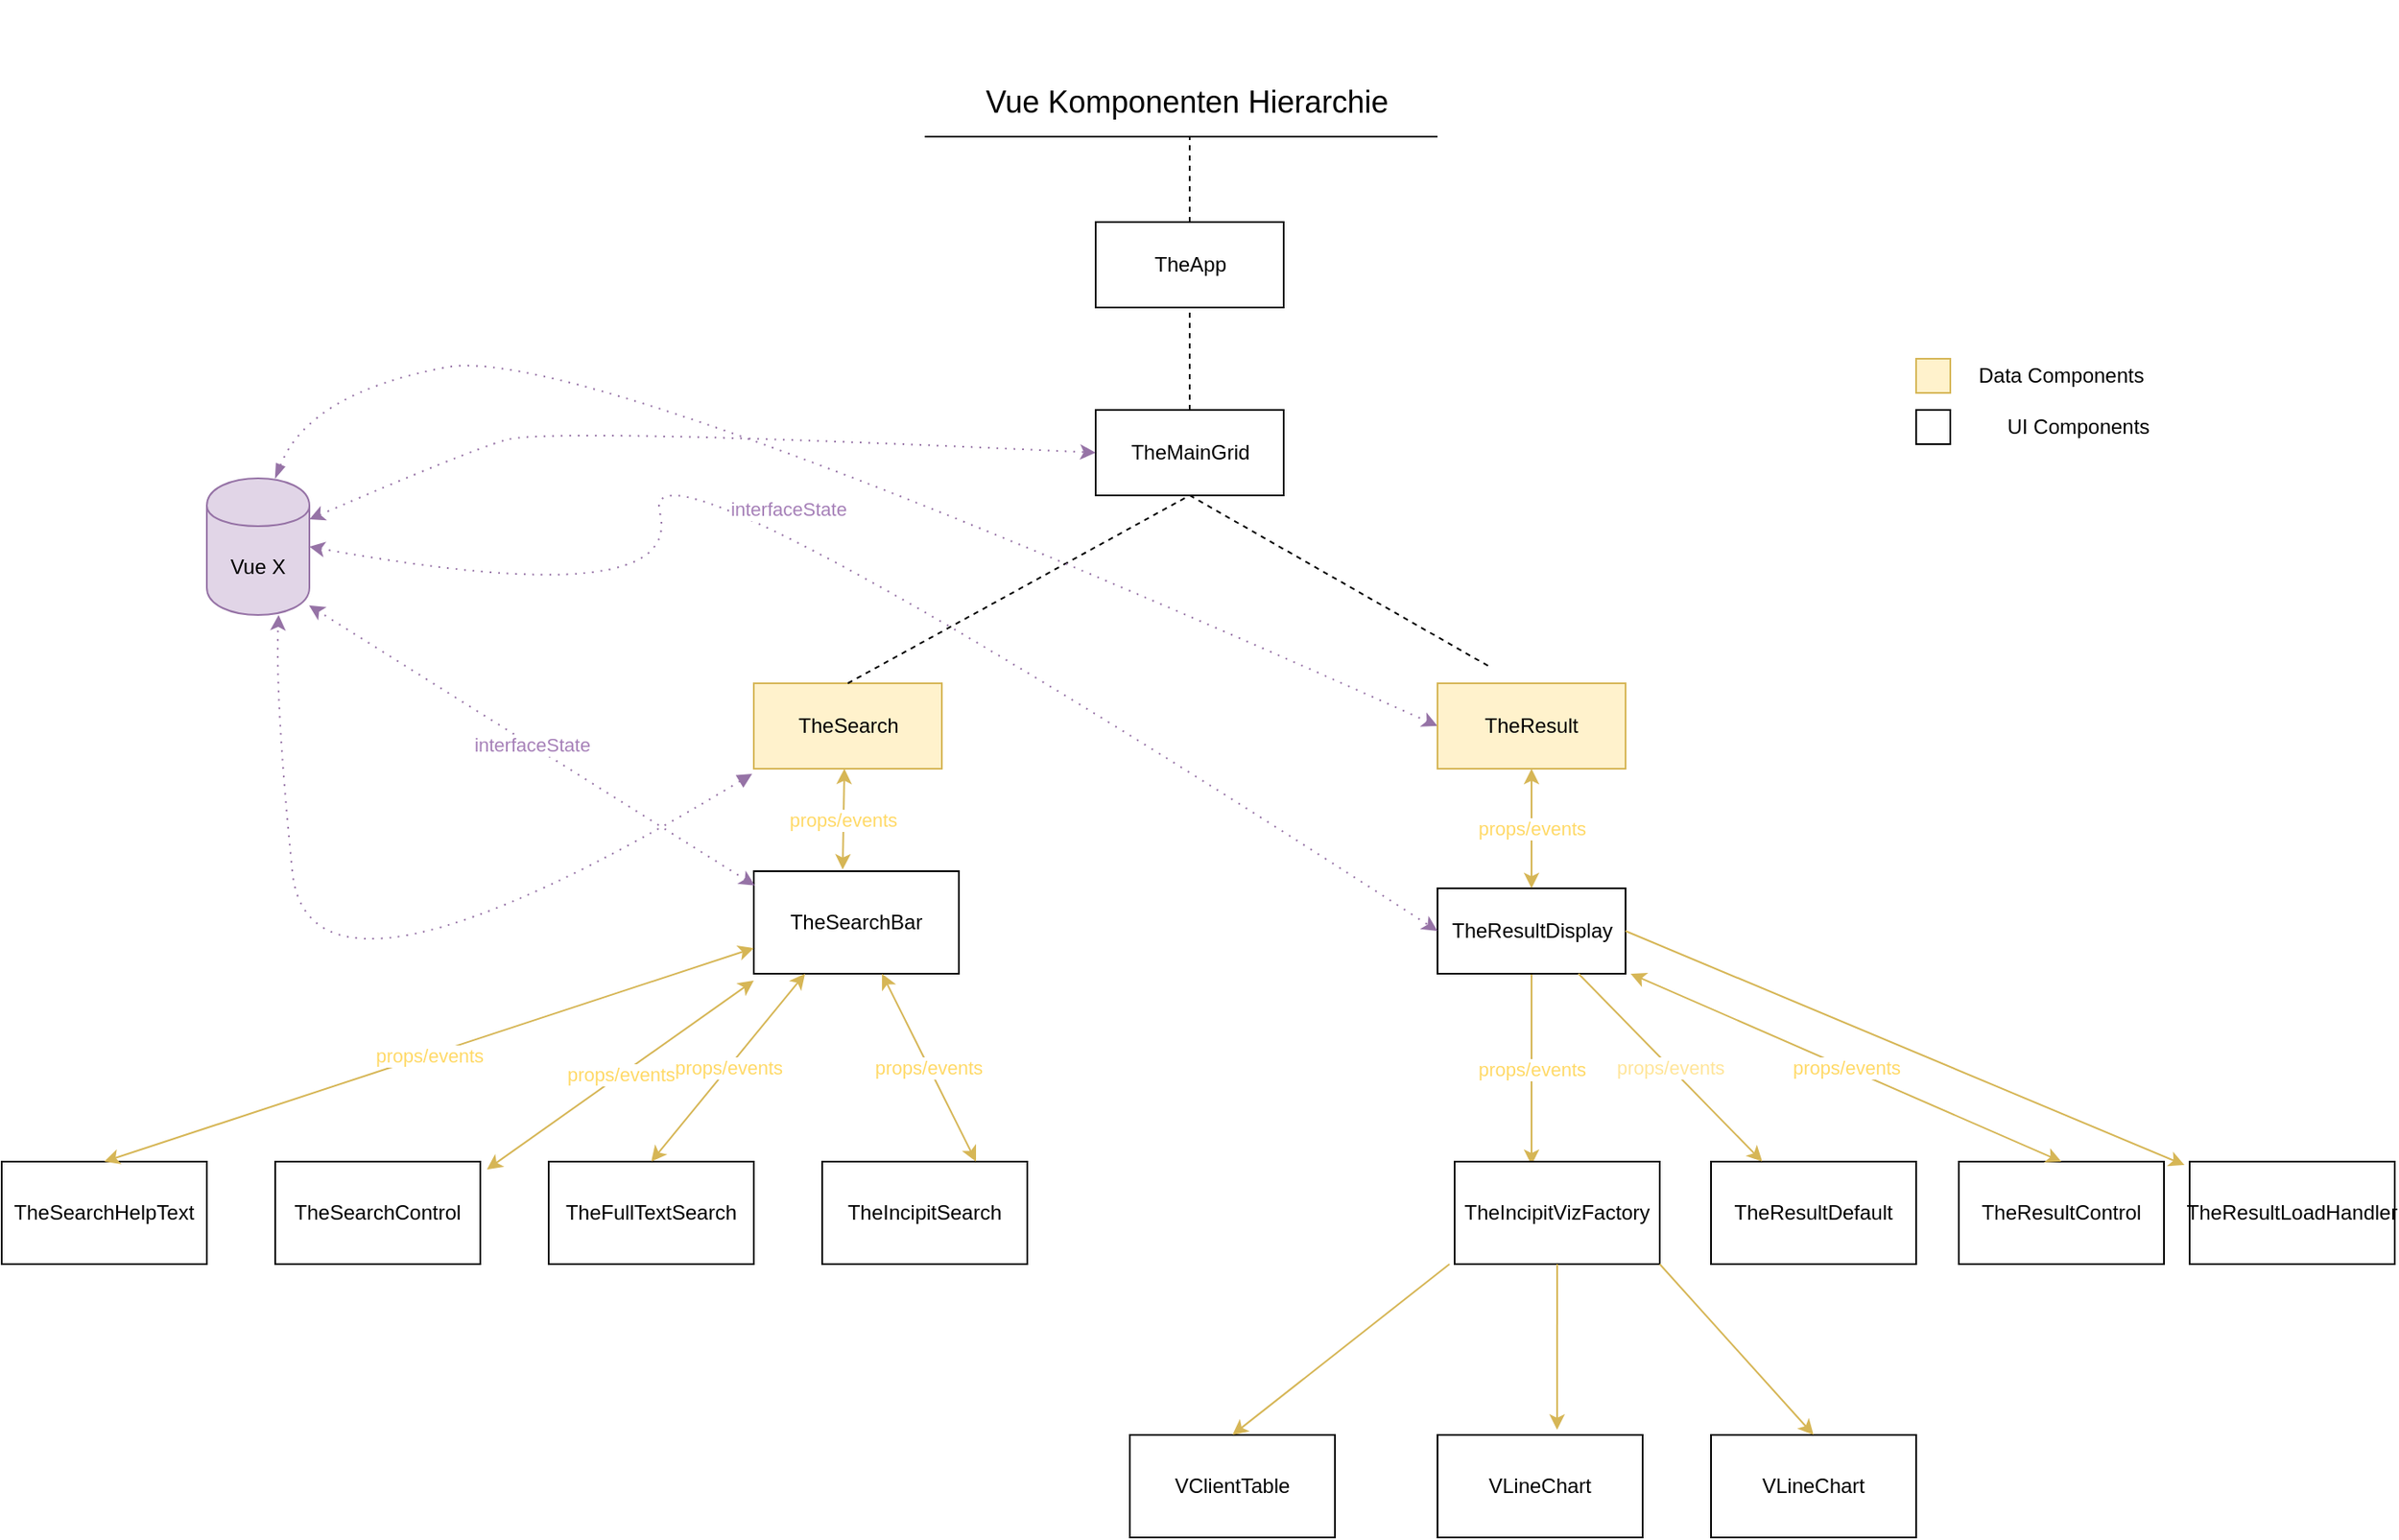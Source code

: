 <mxfile version="10.6.7" type="github"><diagram id="dLAV3u1DxBeXPCVl0nV9" name="Page-1"><mxGraphModel dx="2221" dy="764" grid="1" gridSize="10" guides="1" tooltips="1" connect="1" arrows="1" fold="1" page="1" pageScale="1" pageWidth="827" pageHeight="1169" math="0" shadow="0"><root><mxCell id="0"/><mxCell id="1" parent="0"/><mxCell id="2kn6EYwFno-gvJtxd_rI-1" value="TheApp" style="html=1;" parent="1" vertex="1"><mxGeometry x="360" y="130" width="110" height="50" as="geometry"/></mxCell><mxCell id="2kn6EYwFno-gvJtxd_rI-2" value="TheMainGrid" style="html=1;" parent="1" vertex="1"><mxGeometry x="360" y="240" width="110" height="50" as="geometry"/></mxCell><mxCell id="5onjFG4D0vYxsdATOivm-2" value="&lt;font color=&quot;#ffd966&quot;&gt;props/events&lt;/font&gt;" style="edgeStyle=orthogonalEdgeStyle;rounded=0;orthogonalLoop=1;jettySize=auto;html=1;entryX=0.375;entryY=0.033;entryDx=0;entryDy=0;entryPerimeter=0;fillColor=#fff2cc;strokeColor=#d6b656;" edge="1" parent="1" source="2kn6EYwFno-gvJtxd_rI-3" target="5onjFG4D0vYxsdATOivm-1"><mxGeometry relative="1" as="geometry"/></mxCell><mxCell id="2kn6EYwFno-gvJtxd_rI-3" value="TheResultDisplay" style="html=1;" parent="1" vertex="1"><mxGeometry x="560" y="520" width="110" height="50" as="geometry"/></mxCell><mxCell id="2kn6EYwFno-gvJtxd_rI-4" value="TheSearch" style="html=1;fillColor=#fff2cc;strokeColor=#d6b656;" parent="1" vertex="1"><mxGeometry x="160" y="400" width="110" height="50" as="geometry"/></mxCell><mxCell id="2kn6EYwFno-gvJtxd_rI-6" value="" style="endArrow=none;dashed=1;html=1;exitX=0.5;exitY=0;exitDx=0;exitDy=0;entryX=0.5;entryY=1;entryDx=0;entryDy=0;" parent="1" source="2kn6EYwFno-gvJtxd_rI-2" target="2kn6EYwFno-gvJtxd_rI-1" edge="1"><mxGeometry width="50" height="50" relative="1" as="geometry"><mxPoint x="390" y="180" as="sourcePoint"/><mxPoint x="440" y="130" as="targetPoint"/></mxGeometry></mxCell><mxCell id="2kn6EYwFno-gvJtxd_rI-7" value="" style="endArrow=none;dashed=1;html=1;exitX=0.5;exitY=0;exitDx=0;exitDy=0;" parent="1" source="2kn6EYwFno-gvJtxd_rI-4" edge="1"><mxGeometry width="50" height="50" relative="1" as="geometry"><mxPoint x="290" y="390" as="sourcePoint"/><mxPoint x="415" y="290" as="targetPoint"/></mxGeometry></mxCell><mxCell id="2kn6EYwFno-gvJtxd_rI-8" value="" style="endArrow=none;dashed=1;html=1;" parent="1" edge="1"><mxGeometry width="50" height="50" relative="1" as="geometry"><mxPoint x="415" y="290" as="sourcePoint"/><mxPoint x="590" y="390" as="targetPoint"/></mxGeometry></mxCell><mxCell id="wd3Ucy-QLRadK-7-RO0Y-3" value="TheSearchControl" style="rounded=0;whiteSpace=wrap;html=1;" parent="1" vertex="1"><mxGeometry x="-120" y="680" width="120" height="60" as="geometry"/></mxCell><mxCell id="wd3Ucy-QLRadK-7-RO0Y-4" value="TheFullTextSearch" style="rounded=0;whiteSpace=wrap;html=1;" parent="1" vertex="1"><mxGeometry x="40" y="680" width="120" height="60" as="geometry"/></mxCell><mxCell id="wd3Ucy-QLRadK-7-RO0Y-6" value="TheIncipitSearch" style="rounded=0;whiteSpace=wrap;html=1;" parent="1" vertex="1"><mxGeometry x="200" y="680" width="120" height="60" as="geometry"/></mxCell><mxCell id="wd3Ucy-QLRadK-7-RO0Y-20" value="&lt;font style=&quot;font-size: 18px&quot;&gt;Vue Komponenten Hierarchie&lt;/font&gt;" style="text;html=1;strokeColor=none;fillColor=none;align=center;verticalAlign=middle;whiteSpace=wrap;rounded=0;" parent="1" vertex="1"><mxGeometry x="275.5" width="275" height="120" as="geometry"/></mxCell><mxCell id="wd3Ucy-QLRadK-7-RO0Y-21" value="Vue X" style="shape=cylinder;whiteSpace=wrap;html=1;boundedLbl=1;backgroundOutline=1;fillColor=#e1d5e7;strokeColor=#9673a6;" parent="1" vertex="1"><mxGeometry x="-160" y="280" width="60" height="80" as="geometry"/></mxCell><mxCell id="wd3Ucy-QLRadK-7-RO0Y-22" value="" style="curved=1;endArrow=classic;html=1;exitX=-0.009;exitY=1.06;exitDx=0;exitDy=0;entryX=0.7;entryY=1;entryDx=0;entryDy=0;entryPerimeter=0;fillColor=#e1d5e7;strokeColor=#9673a6;dashed=1;dashPattern=1 4;startArrow=block;startFill=1;exitPerimeter=0;" parent="1" source="2kn6EYwFno-gvJtxd_rI-4" target="wd3Ucy-QLRadK-7-RO0Y-21" edge="1"><mxGeometry width="50" height="50" relative="1" as="geometry"><mxPoint x="-80" y="410" as="sourcePoint"/><mxPoint x="-30" y="360" as="targetPoint"/><Array as="points"><mxPoint x="-100" y="610"/><mxPoint x="-120" y="410"/></Array></mxGeometry></mxCell><mxCell id="wd3Ucy-QLRadK-7-RO0Y-23" value="" style="curved=1;endArrow=classic;html=1;exitX=0.667;exitY=0;exitDx=0;exitDy=0;exitPerimeter=0;entryX=0;entryY=0.5;entryDx=0;entryDy=0;fillColor=#e1d5e7;strokeColor=#9673a6;dashed=1;dashPattern=1 4;startArrow=blockThin;startFill=1;" parent="1" source="wd3Ucy-QLRadK-7-RO0Y-21" target="SJpj9E-p1S7M4p7HATKc-5" edge="1"><mxGeometry width="50" height="50" relative="1" as="geometry"><mxPoint x="-50" y="210" as="sourcePoint"/><mxPoint y="160" as="targetPoint"/><Array as="points"><mxPoint x="-100" y="230"/><mxPoint x="60" y="200"/></Array></mxGeometry></mxCell><mxCell id="3z7iXlVNsNZ45GUsWVkv-4" value="TheSearchBar" style="rounded=0;whiteSpace=wrap;html=1;" parent="1" vertex="1"><mxGeometry x="160" y="510" width="120" height="60" as="geometry"/></mxCell><mxCell id="3z7iXlVNsNZ45GUsWVkv-6" value="" style="rounded=0;whiteSpace=wrap;html=1;fillColor=#fff2cc;strokeColor=#d6b656;" parent="1" vertex="1"><mxGeometry x="840" y="210" width="20" height="20" as="geometry"/></mxCell><mxCell id="3z7iXlVNsNZ45GUsWVkv-7" value="Data Components" style="text;html=1;strokeColor=none;fillColor=none;align=center;verticalAlign=middle;whiteSpace=wrap;rounded=0;" parent="1" vertex="1"><mxGeometry x="860" y="210" width="130" height="20" as="geometry"/></mxCell><mxCell id="3z7iXlVNsNZ45GUsWVkv-8" value="" style="rounded=0;whiteSpace=wrap;html=1;fillColor=#FFFFFF;gradientColor=none;" parent="1" vertex="1"><mxGeometry x="840" y="240" width="20" height="20" as="geometry"/></mxCell><mxCell id="3z7iXlVNsNZ45GUsWVkv-9" value="UI Components" style="text;html=1;strokeColor=none;fillColor=none;align=center;verticalAlign=middle;whiteSpace=wrap;rounded=0;" parent="1" vertex="1"><mxGeometry x="880" y="240" width="110" height="20" as="geometry"/></mxCell><mxCell id="3z7iXlVNsNZ45GUsWVkv-11" value="props/events" style="endArrow=classic;startArrow=classic;html=1;exitX=0.575;exitY=-0.017;exitDx=0;exitDy=0;exitPerimeter=0;entryX=0.636;entryY=1;entryDx=0;entryDy=0;fillColor=#fff2cc;strokeColor=#d6b656;entryPerimeter=0;fontColor=#FFD966;" parent="1" edge="1"><mxGeometry width="50" height="50" relative="1" as="geometry"><mxPoint x="212" y="509" as="sourcePoint"/><mxPoint x="213" y="450" as="targetPoint"/></mxGeometry></mxCell><mxCell id="3z7iXlVNsNZ45GUsWVkv-12" value="props/events" style="endArrow=classic;startArrow=classic;html=1;entryX=0.25;entryY=1;entryDx=0;entryDy=0;fillColor=#fff2cc;strokeColor=#d6b656;fontColor=#FFD966;exitX=0.5;exitY=0;exitDx=0;exitDy=0;" parent="1" source="wd3Ucy-QLRadK-7-RO0Y-4" target="3z7iXlVNsNZ45GUsWVkv-4" edge="1"><mxGeometry width="50" height="50" relative="1" as="geometry"><mxPoint x="80" y="670" as="sourcePoint"/><mxPoint x="140" y="590" as="targetPoint"/></mxGeometry></mxCell><mxCell id="3z7iXlVNsNZ45GUsWVkv-13" value="props/events" style="endArrow=classic;startArrow=classic;html=1;exitX=0.75;exitY=0;exitDx=0;exitDy=0;fillColor=#fff2cc;strokeColor=#d6b656;fontColor=#FFD966;" parent="1" source="wd3Ucy-QLRadK-7-RO0Y-6" target="3z7iXlVNsNZ45GUsWVkv-4" edge="1"><mxGeometry width="50" height="50" relative="1" as="geometry"><mxPoint x="270" y="630" as="sourcePoint"/><mxPoint x="320" y="580" as="targetPoint"/></mxGeometry></mxCell><mxCell id="3z7iXlVNsNZ45GUsWVkv-14" value="props/events" style="endArrow=classic;startArrow=classic;html=1;entryX=1.032;entryY=0.077;entryDx=0;entryDy=0;fillColor=#fff2cc;strokeColor=#d6b656;fontColor=#FFD966;entryPerimeter=0;" parent="1" target="wd3Ucy-QLRadK-7-RO0Y-3" edge="1"><mxGeometry width="50" height="50" relative="1" as="geometry"><mxPoint x="160" y="574" as="sourcePoint"/><mxPoint x="80" y="530" as="targetPoint"/></mxGeometry></mxCell><mxCell id="3z7iXlVNsNZ45GUsWVkv-15" value="TheResultControl" style="rounded=0;whiteSpace=wrap;html=1;fillColor=#FFFFFF;gradientColor=none;" parent="1" vertex="1"><mxGeometry x="865" y="680" width="120" height="60" as="geometry"/></mxCell><mxCell id="3z7iXlVNsNZ45GUsWVkv-17" value="props/events" style="endArrow=classic;startArrow=classic;html=1;exitX=1.027;exitY=1;exitDx=0;exitDy=0;fillColor=#fff2cc;strokeColor=#d6b656;entryX=0.5;entryY=0;entryDx=0;entryDy=0;fontColor=#FFD966;exitPerimeter=0;" parent="1" source="2kn6EYwFno-gvJtxd_rI-3" target="3z7iXlVNsNZ45GUsWVkv-15" edge="1"><mxGeometry width="50" height="50" relative="1" as="geometry"><mxPoint x="740" y="500" as="sourcePoint"/><mxPoint x="790" y="450" as="targetPoint"/></mxGeometry></mxCell><mxCell id="3z7iXlVNsNZ45GUsWVkv-25" value="" style="endArrow=none;html=1;" parent="1" edge="1"><mxGeometry width="50" height="50" relative="1" as="geometry"><mxPoint x="260" y="80" as="sourcePoint"/><mxPoint x="560" y="80" as="targetPoint"/></mxGeometry></mxCell><mxCell id="3z7iXlVNsNZ45GUsWVkv-26" value="" style="endArrow=none;dashed=1;html=1;exitX=0.5;exitY=0;exitDx=0;exitDy=0;" parent="1" source="2kn6EYwFno-gvJtxd_rI-1" edge="1"><mxGeometry width="50" height="50" relative="1" as="geometry"><mxPoint x="210" y="250" as="sourcePoint"/><mxPoint x="415" y="80" as="targetPoint"/></mxGeometry></mxCell><mxCell id="SJpj9E-p1S7M4p7HATKc-2" value="" style="curved=1;endArrow=classic;html=1;fontColor=#FFD966;exitX=1;exitY=0.3;exitDx=0;exitDy=0;entryX=0;entryY=0.5;entryDx=0;entryDy=0;dashed=1;fillColor=#e1d5e7;strokeColor=#9673a6;startArrow=classic;startFill=1;dashPattern=1 4;" parent="1" source="wd3Ucy-QLRadK-7-RO0Y-21" target="2kn6EYwFno-gvJtxd_rI-2" edge="1"><mxGeometry width="50" height="50" relative="1" as="geometry"><mxPoint x="-20" y="350" as="sourcePoint"/><mxPoint x="30" y="300" as="targetPoint"/><Array as="points"><mxPoint x="-10" y="265"/><mxPoint x="40" y="250"/></Array></mxGeometry></mxCell><mxCell id="SJpj9E-p1S7M4p7HATKc-4" value="&lt;font color=&quot;#a680b8&quot;&gt;interfaceState&lt;/font&gt;" style="endArrow=classic;startArrow=classic;html=1;dashed=1;fontColor=#FFD966;entryX=0.997;entryY=0.93;entryDx=0;entryDy=0;entryPerimeter=0;exitX=0.005;exitY=0.14;exitDx=0;exitDy=0;exitPerimeter=0;fillColor=#e1d5e7;strokeColor=#9673a6;dashPattern=1 4;" parent="1" source="3z7iXlVNsNZ45GUsWVkv-4" target="wd3Ucy-QLRadK-7-RO0Y-21" edge="1"><mxGeometry width="50" height="50" relative="1" as="geometry"><mxPoint x="-10" y="450" as="sourcePoint"/><mxPoint x="40" y="400" as="targetPoint"/></mxGeometry></mxCell><mxCell id="SJpj9E-p1S7M4p7HATKc-5" value="&lt;font color=&quot;#000000&quot;&gt;TheResult&lt;/font&gt;" style="rounded=0;whiteSpace=wrap;html=1;fillColor=#fff2cc;strokeColor=#d6b656;" parent="1" vertex="1"><mxGeometry x="560" y="400" width="110" height="50" as="geometry"/></mxCell><mxCell id="SJpj9E-p1S7M4p7HATKc-6" value="props/events" style="endArrow=classic;startArrow=classic;html=1;fontColor=#FFD966;entryX=0.5;entryY=1;entryDx=0;entryDy=0;exitX=0.5;exitY=0;exitDx=0;exitDy=0;fillColor=#fff2cc;strokeColor=#d6b656;" parent="1" source="2kn6EYwFno-gvJtxd_rI-3" target="SJpj9E-p1S7M4p7HATKc-5" edge="1"><mxGeometry width="50" height="50" relative="1" as="geometry"><mxPoint x="600" y="520" as="sourcePoint"/><mxPoint x="650" y="470" as="targetPoint"/></mxGeometry></mxCell><mxCell id="SJpj9E-p1S7M4p7HATKc-8" value="&lt;font color=&quot;#a680b8&quot;&gt;interfaceState&lt;/font&gt;" style="curved=1;endArrow=classic;html=1;dashed=1;dashPattern=1 4;fontColor=#FFD966;exitX=1;exitY=0.5;exitDx=0;exitDy=0;entryX=0;entryY=0.5;entryDx=0;entryDy=0;fillColor=#e1d5e7;strokeColor=#9673a6;startArrow=classic;startFill=1;" parent="1" source="wd3Ucy-QLRadK-7-RO0Y-21" target="2kn6EYwFno-gvJtxd_rI-3" edge="1"><mxGeometry width="50" height="50" relative="1" as="geometry"><mxPoint x="70" y="360" as="sourcePoint"/><mxPoint x="120" y="310" as="targetPoint"/><Array as="points"><mxPoint x="120" y="360"/><mxPoint x="90" y="240"/></Array></mxGeometry></mxCell><mxCell id="SJpj9E-p1S7M4p7HATKc-9" value="&lt;font color=&quot;#000000&quot;&gt;TheSearchHelpText&lt;/font&gt;" style="rounded=0;whiteSpace=wrap;html=1;fontColor=#FFD966;" parent="1" vertex="1"><mxGeometry x="-280" y="680" width="120" height="60" as="geometry"/></mxCell><mxCell id="SJpj9E-p1S7M4p7HATKc-11" value="props/events" style="endArrow=classic;startArrow=classic;html=1;fontColor=#FFD966;entryX=0;entryY=0.75;entryDx=0;entryDy=0;exitX=0.5;exitY=0;exitDx=0;exitDy=0;fillColor=#fff2cc;strokeColor=#d6b656;" parent="1" source="SJpj9E-p1S7M4p7HATKc-9" target="3z7iXlVNsNZ45GUsWVkv-4" edge="1"><mxGeometry width="50" height="50" relative="1" as="geometry"><mxPoint x="-160" y="650" as="sourcePoint"/><mxPoint x="-110" y="600" as="targetPoint"/></mxGeometry></mxCell><mxCell id="0g8eSMCS8AvUWgJ39fuF-1" value="TheResultDefault" style="rounded=0;whiteSpace=wrap;html=1;" parent="1" vertex="1"><mxGeometry x="720" y="680" width="120" height="60" as="geometry"/></mxCell><mxCell id="0g8eSMCS8AvUWgJ39fuF-2" value="TheResultLoadHandler" style="rounded=0;whiteSpace=wrap;html=1;" parent="1" vertex="1"><mxGeometry x="1000" y="680" width="120" height="60" as="geometry"/></mxCell><mxCell id="0g8eSMCS8AvUWgJ39fuF-3" value="&lt;font color=&quot;#ffe599&quot;&gt;props/events&lt;/font&gt;" style="endArrow=classic;html=1;exitX=0.75;exitY=1;exitDx=0;exitDy=0;entryX=0.25;entryY=0;entryDx=0;entryDy=0;fillColor=#fff2cc;strokeColor=#d6b656;" parent="1" source="2kn6EYwFno-gvJtxd_rI-3" target="0g8eSMCS8AvUWgJ39fuF-1" edge="1"><mxGeometry width="50" height="50" relative="1" as="geometry"><mxPoint x="1040" y="680" as="sourcePoint"/><mxPoint x="1090" y="630" as="targetPoint"/></mxGeometry></mxCell><mxCell id="0g8eSMCS8AvUWgJ39fuF-4" value="" style="endArrow=classic;html=1;entryX=-0.025;entryY=0.033;entryDx=0;entryDy=0;entryPerimeter=0;fillColor=#fff2cc;strokeColor=#d6b656;exitX=1;exitY=0.5;exitDx=0;exitDy=0;" parent="1" target="0g8eSMCS8AvUWgJ39fuF-2" edge="1" source="2kn6EYwFno-gvJtxd_rI-3"><mxGeometry width="50" height="50" relative="1" as="geometry"><mxPoint x="650" y="569" as="sourcePoint"/><mxPoint x="1160" y="590" as="targetPoint"/></mxGeometry></mxCell><mxCell id="5onjFG4D0vYxsdATOivm-1" value="TheIncipitVizFactory" style="rounded=0;whiteSpace=wrap;html=1;" vertex="1" parent="1"><mxGeometry x="570" y="680" width="120" height="60" as="geometry"/></mxCell><mxCell id="5onjFG4D0vYxsdATOivm-3" value="VClientTable" style="rounded=0;whiteSpace=wrap;html=1;" vertex="1" parent="1"><mxGeometry x="380" y="840" width="120" height="60" as="geometry"/></mxCell><mxCell id="5onjFG4D0vYxsdATOivm-4" value="VLineChart" style="rounded=0;whiteSpace=wrap;html=1;" vertex="1" parent="1"><mxGeometry x="560" y="840" width="120" height="60" as="geometry"/></mxCell><mxCell id="5onjFG4D0vYxsdATOivm-5" value="VLineChart" style="rounded=0;whiteSpace=wrap;html=1;" vertex="1" parent="1"><mxGeometry x="720" y="840" width="120" height="60" as="geometry"/></mxCell><mxCell id="5onjFG4D0vYxsdATOivm-6" value="" style="endArrow=classic;html=1;exitX=-0.025;exitY=1;exitDx=0;exitDy=0;exitPerimeter=0;entryX=0.5;entryY=0;entryDx=0;entryDy=0;fillColor=#fff2cc;strokeColor=#d6b656;" edge="1" parent="1" source="5onjFG4D0vYxsdATOivm-1" target="5onjFG4D0vYxsdATOivm-3"><mxGeometry width="50" height="50" relative="1" as="geometry"><mxPoint x="420" y="810" as="sourcePoint"/><mxPoint x="460" y="840" as="targetPoint"/></mxGeometry></mxCell><mxCell id="5onjFG4D0vYxsdATOivm-7" value="" style="endArrow=classic;html=1;exitX=0.5;exitY=1;exitDx=0;exitDy=0;entryX=0.583;entryY=-0.05;entryDx=0;entryDy=0;entryPerimeter=0;fillColor=#fff2cc;strokeColor=#d6b656;" edge="1" parent="1" source="5onjFG4D0vYxsdATOivm-1" target="5onjFG4D0vYxsdATOivm-4"><mxGeometry width="50" height="50" relative="1" as="geometry"><mxPoint x="640" y="820" as="sourcePoint"/><mxPoint x="690" y="770" as="targetPoint"/></mxGeometry></mxCell><mxCell id="5onjFG4D0vYxsdATOivm-8" value="" style="endArrow=classic;html=1;exitX=1;exitY=1;exitDx=0;exitDy=0;exitPerimeter=0;entryX=0.5;entryY=0;entryDx=0;entryDy=0;fillColor=#fff2cc;strokeColor=#d6b656;" edge="1" parent="1" source="5onjFG4D0vYxsdATOivm-1" target="5onjFG4D0vYxsdATOivm-5"><mxGeometry width="50" height="50" relative="1" as="geometry"><mxPoint x="710" y="830" as="sourcePoint"/><mxPoint x="760" y="780" as="targetPoint"/></mxGeometry></mxCell></root></mxGraphModel></diagram></mxfile>